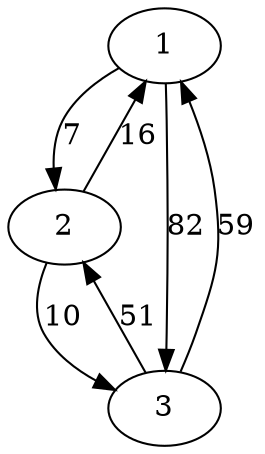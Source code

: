 digraph graphname {
1;
2;
3;
1 -> 2 [label=7];
1 -> 3 [label=82];
2 -> 1 [label=16];
2 -> 3 [label=10];
3 -> 1 [label=59];
3 -> 2 [label=51];
}